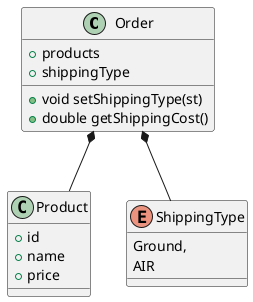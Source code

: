 @startuml

class Order {
  +products
  +shippingType
  +void setShippingType(st)
  +double getShippingCost()
}

class Product{
   +id
   +name
   +price
}

enum ShippingType{
   Ground,
   AIR
}


Order  *-down-   ShippingType
Order  *-down-  Product

@enduml